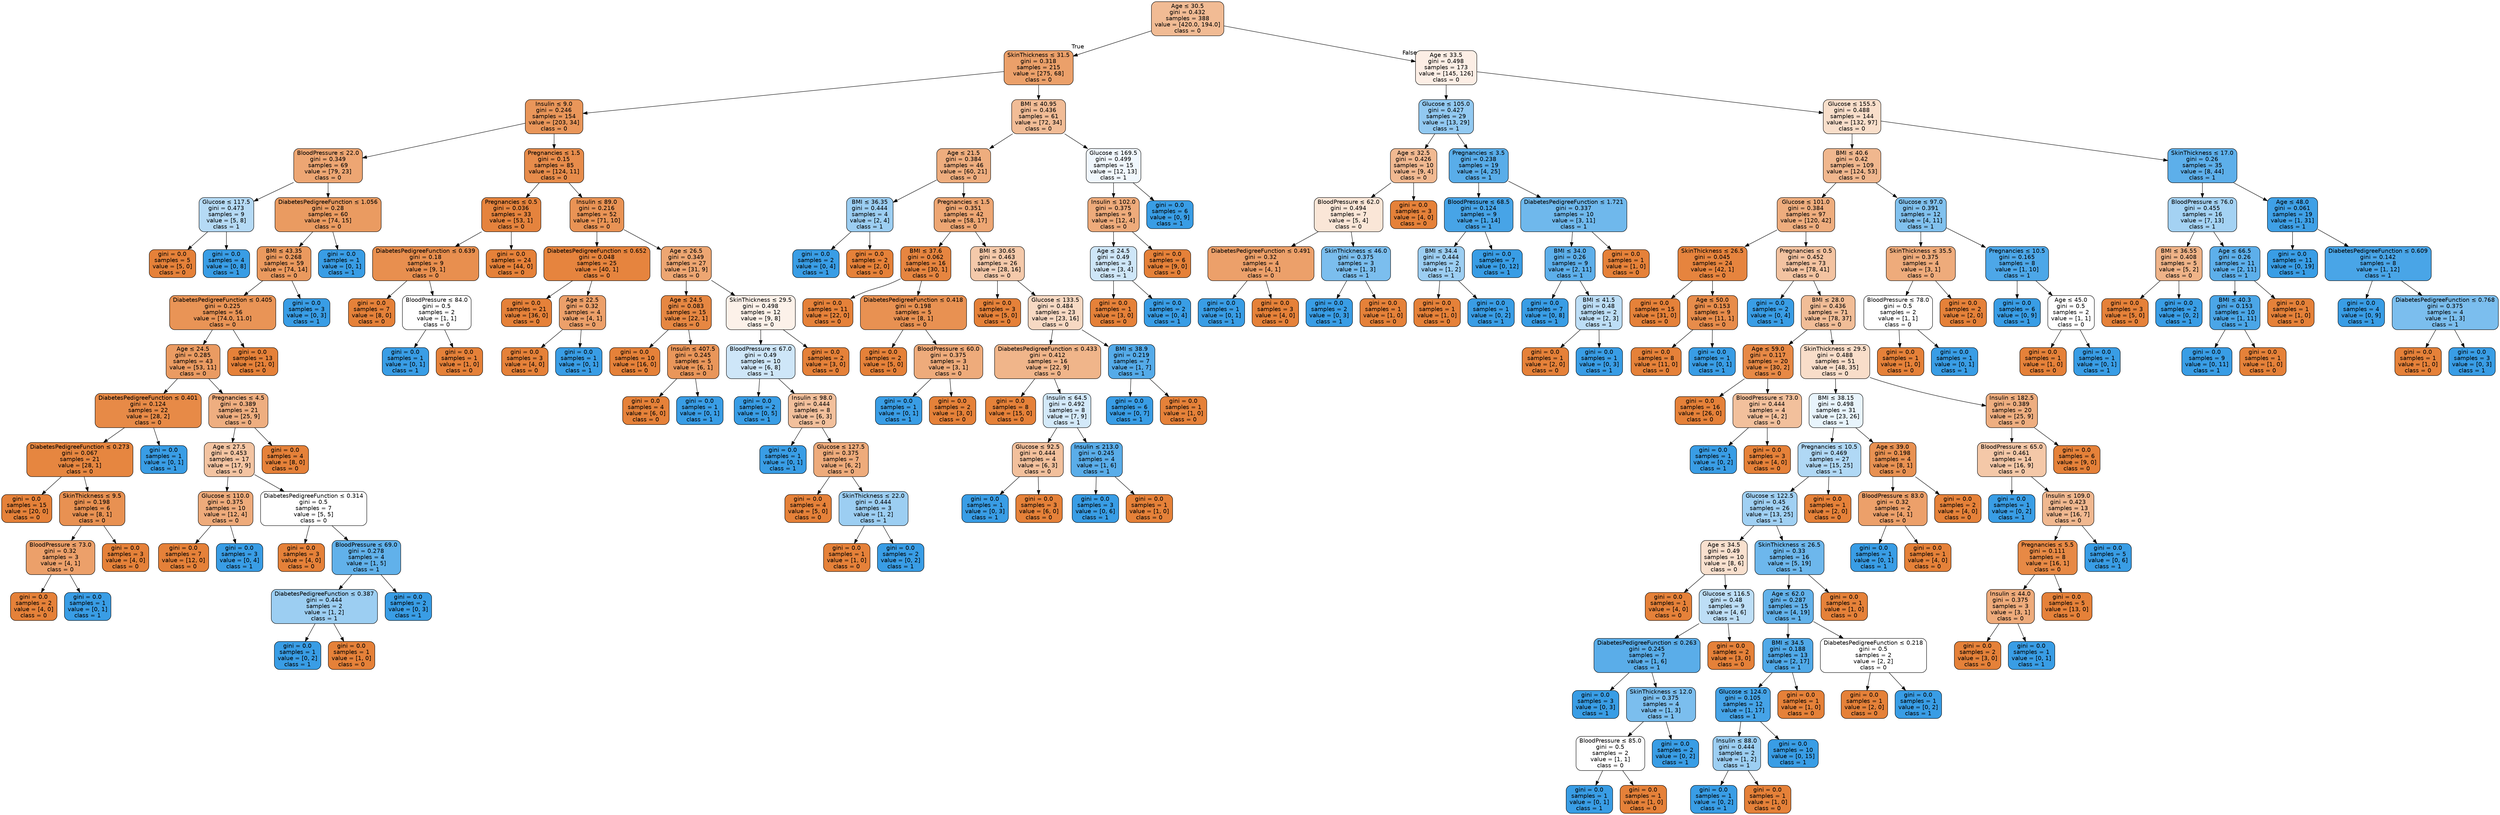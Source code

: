 digraph Tree {
node [shape=box, style="filled, rounded", color="black", fontname="helvetica"] ;
edge [fontname="helvetica"] ;
0 [label=<Age &le; 30.5<br/>gini = 0.432<br/>samples = 388<br/>value = [420.0, 194.0]<br/>class = 0>, fillcolor="#f1bb94"] ;
1 [label=<SkinThickness &le; 31.5<br/>gini = 0.318<br/>samples = 215<br/>value = [275, 68]<br/>class = 0>, fillcolor="#eba06a"] ;
0 -> 1 [labeldistance=2.5, labelangle=45, headlabel="True"] ;
2 [label=<Insulin &le; 9.0<br/>gini = 0.246<br/>samples = 154<br/>value = [203, 34]<br/>class = 0>, fillcolor="#e9965a"] ;
1 -> 2 ;
3 [label=<BloodPressure &le; 22.0<br/>gini = 0.349<br/>samples = 69<br/>value = [79, 23]<br/>class = 0>, fillcolor="#eda673"] ;
2 -> 3 ;
4 [label=<Glucose &le; 117.5<br/>gini = 0.473<br/>samples = 9<br/>value = [5, 8]<br/>class = 1>, fillcolor="#b5daf5"] ;
3 -> 4 ;
5 [label=<gini = 0.0<br/>samples = 5<br/>value = [5, 0]<br/>class = 0>, fillcolor="#e58139"] ;
4 -> 5 ;
6 [label=<gini = 0.0<br/>samples = 4<br/>value = [0, 8]<br/>class = 1>, fillcolor="#399de5"] ;
4 -> 6 ;
7 [label=<DiabetesPedigreeFunction &le; 1.056<br/>gini = 0.28<br/>samples = 60<br/>value = [74, 15]<br/>class = 0>, fillcolor="#ea9b61"] ;
3 -> 7 ;
8 [label=<BMI &le; 43.35<br/>gini = 0.268<br/>samples = 59<br/>value = [74, 14]<br/>class = 0>, fillcolor="#ea995e"] ;
7 -> 8 ;
9 [label=<DiabetesPedigreeFunction &le; 0.405<br/>gini = 0.225<br/>samples = 56<br/>value = [74.0, 11.0]<br/>class = 0>, fillcolor="#e99456"] ;
8 -> 9 ;
10 [label=<Age &le; 24.5<br/>gini = 0.285<br/>samples = 43<br/>value = [53, 11]<br/>class = 0>, fillcolor="#ea9b62"] ;
9 -> 10 ;
11 [label=<DiabetesPedigreeFunction &le; 0.401<br/>gini = 0.124<br/>samples = 22<br/>value = [28, 2]<br/>class = 0>, fillcolor="#e78a47"] ;
10 -> 11 ;
12 [label=<DiabetesPedigreeFunction &le; 0.273<br/>gini = 0.067<br/>samples = 21<br/>value = [28, 1]<br/>class = 0>, fillcolor="#e68640"] ;
11 -> 12 ;
13 [label=<gini = 0.0<br/>samples = 15<br/>value = [20, 0]<br/>class = 0>, fillcolor="#e58139"] ;
12 -> 13 ;
14 [label=<SkinThickness &le; 9.5<br/>gini = 0.198<br/>samples = 6<br/>value = [8, 1]<br/>class = 0>, fillcolor="#e89152"] ;
12 -> 14 ;
15 [label=<BloodPressure &le; 73.0<br/>gini = 0.32<br/>samples = 3<br/>value = [4, 1]<br/>class = 0>, fillcolor="#eca06a"] ;
14 -> 15 ;
16 [label=<gini = 0.0<br/>samples = 2<br/>value = [4, 0]<br/>class = 0>, fillcolor="#e58139"] ;
15 -> 16 ;
17 [label=<gini = 0.0<br/>samples = 1<br/>value = [0, 1]<br/>class = 1>, fillcolor="#399de5"] ;
15 -> 17 ;
18 [label=<gini = 0.0<br/>samples = 3<br/>value = [4, 0]<br/>class = 0>, fillcolor="#e58139"] ;
14 -> 18 ;
19 [label=<gini = 0.0<br/>samples = 1<br/>value = [0, 1]<br/>class = 1>, fillcolor="#399de5"] ;
11 -> 19 ;
20 [label=<Pregnancies &le; 4.5<br/>gini = 0.389<br/>samples = 21<br/>value = [25, 9]<br/>class = 0>, fillcolor="#eeae80"] ;
10 -> 20 ;
21 [label=<Age &le; 27.5<br/>gini = 0.453<br/>samples = 17<br/>value = [17, 9]<br/>class = 0>, fillcolor="#f3c4a2"] ;
20 -> 21 ;
22 [label=<Glucose &le; 110.0<br/>gini = 0.375<br/>samples = 10<br/>value = [12, 4]<br/>class = 0>, fillcolor="#eeab7b"] ;
21 -> 22 ;
23 [label=<gini = 0.0<br/>samples = 7<br/>value = [12, 0]<br/>class = 0>, fillcolor="#e58139"] ;
22 -> 23 ;
24 [label=<gini = 0.0<br/>samples = 3<br/>value = [0, 4]<br/>class = 1>, fillcolor="#399de5"] ;
22 -> 24 ;
25 [label=<DiabetesPedigreeFunction &le; 0.314<br/>gini = 0.5<br/>samples = 7<br/>value = [5, 5]<br/>class = 0>, fillcolor="#ffffff"] ;
21 -> 25 ;
26 [label=<gini = 0.0<br/>samples = 3<br/>value = [4, 0]<br/>class = 0>, fillcolor="#e58139"] ;
25 -> 26 ;
27 [label=<BloodPressure &le; 69.0<br/>gini = 0.278<br/>samples = 4<br/>value = [1, 5]<br/>class = 1>, fillcolor="#61b1ea"] ;
25 -> 27 ;
28 [label=<DiabetesPedigreeFunction &le; 0.387<br/>gini = 0.444<br/>samples = 2<br/>value = [1, 2]<br/>class = 1>, fillcolor="#9ccef2"] ;
27 -> 28 ;
29 [label=<gini = 0.0<br/>samples = 1<br/>value = [0, 2]<br/>class = 1>, fillcolor="#399de5"] ;
28 -> 29 ;
30 [label=<gini = 0.0<br/>samples = 1<br/>value = [1, 0]<br/>class = 0>, fillcolor="#e58139"] ;
28 -> 30 ;
31 [label=<gini = 0.0<br/>samples = 2<br/>value = [0, 3]<br/>class = 1>, fillcolor="#399de5"] ;
27 -> 31 ;
32 [label=<gini = 0.0<br/>samples = 4<br/>value = [8, 0]<br/>class = 0>, fillcolor="#e58139"] ;
20 -> 32 ;
33 [label=<gini = 0.0<br/>samples = 13<br/>value = [21, 0]<br/>class = 0>, fillcolor="#e58139"] ;
9 -> 33 ;
34 [label=<gini = 0.0<br/>samples = 3<br/>value = [0, 3]<br/>class = 1>, fillcolor="#399de5"] ;
8 -> 34 ;
35 [label=<gini = 0.0<br/>samples = 1<br/>value = [0, 1]<br/>class = 1>, fillcolor="#399de5"] ;
7 -> 35 ;
36 [label=<Pregnancies &le; 1.5<br/>gini = 0.15<br/>samples = 85<br/>value = [124, 11]<br/>class = 0>, fillcolor="#e78c4b"] ;
2 -> 36 ;
37 [label=<Pregnancies &le; 0.5<br/>gini = 0.036<br/>samples = 33<br/>value = [53, 1]<br/>class = 0>, fillcolor="#e5833d"] ;
36 -> 37 ;
38 [label=<DiabetesPedigreeFunction &le; 0.639<br/>gini = 0.18<br/>samples = 9<br/>value = [9, 1]<br/>class = 0>, fillcolor="#e88f4f"] ;
37 -> 38 ;
39 [label=<gini = 0.0<br/>samples = 7<br/>value = [8, 0]<br/>class = 0>, fillcolor="#e58139"] ;
38 -> 39 ;
40 [label=<BloodPressure &le; 84.0<br/>gini = 0.5<br/>samples = 2<br/>value = [1, 1]<br/>class = 0>, fillcolor="#ffffff"] ;
38 -> 40 ;
41 [label=<gini = 0.0<br/>samples = 1<br/>value = [0, 1]<br/>class = 1>, fillcolor="#399de5"] ;
40 -> 41 ;
42 [label=<gini = 0.0<br/>samples = 1<br/>value = [1, 0]<br/>class = 0>, fillcolor="#e58139"] ;
40 -> 42 ;
43 [label=<gini = 0.0<br/>samples = 24<br/>value = [44, 0]<br/>class = 0>, fillcolor="#e58139"] ;
37 -> 43 ;
44 [label=<Insulin &le; 89.0<br/>gini = 0.216<br/>samples = 52<br/>value = [71, 10]<br/>class = 0>, fillcolor="#e99355"] ;
36 -> 44 ;
45 [label=<DiabetesPedigreeFunction &le; 0.652<br/>gini = 0.048<br/>samples = 25<br/>value = [40, 1]<br/>class = 0>, fillcolor="#e6843e"] ;
44 -> 45 ;
46 [label=<gini = 0.0<br/>samples = 21<br/>value = [36, 0]<br/>class = 0>, fillcolor="#e58139"] ;
45 -> 46 ;
47 [label=<Age &le; 22.5<br/>gini = 0.32<br/>samples = 4<br/>value = [4, 1]<br/>class = 0>, fillcolor="#eca06a"] ;
45 -> 47 ;
48 [label=<gini = 0.0<br/>samples = 3<br/>value = [4, 0]<br/>class = 0>, fillcolor="#e58139"] ;
47 -> 48 ;
49 [label=<gini = 0.0<br/>samples = 1<br/>value = [0, 1]<br/>class = 1>, fillcolor="#399de5"] ;
47 -> 49 ;
50 [label=<Age &le; 26.5<br/>gini = 0.349<br/>samples = 27<br/>value = [31, 9]<br/>class = 0>, fillcolor="#eda672"] ;
44 -> 50 ;
51 [label=<Age &le; 24.5<br/>gini = 0.083<br/>samples = 15<br/>value = [22, 1]<br/>class = 0>, fillcolor="#e68742"] ;
50 -> 51 ;
52 [label=<gini = 0.0<br/>samples = 10<br/>value = [16, 0]<br/>class = 0>, fillcolor="#e58139"] ;
51 -> 52 ;
53 [label=<Insulin &le; 407.5<br/>gini = 0.245<br/>samples = 5<br/>value = [6, 1]<br/>class = 0>, fillcolor="#e9965a"] ;
51 -> 53 ;
54 [label=<gini = 0.0<br/>samples = 4<br/>value = [6, 0]<br/>class = 0>, fillcolor="#e58139"] ;
53 -> 54 ;
55 [label=<gini = 0.0<br/>samples = 1<br/>value = [0, 1]<br/>class = 1>, fillcolor="#399de5"] ;
53 -> 55 ;
56 [label=<SkinThickness &le; 29.5<br/>gini = 0.498<br/>samples = 12<br/>value = [9, 8]<br/>class = 0>, fillcolor="#fcf1e9"] ;
50 -> 56 ;
57 [label=<BloodPressure &le; 67.0<br/>gini = 0.49<br/>samples = 10<br/>value = [6, 8]<br/>class = 1>, fillcolor="#cee6f8"] ;
56 -> 57 ;
58 [label=<gini = 0.0<br/>samples = 2<br/>value = [0, 5]<br/>class = 1>, fillcolor="#399de5"] ;
57 -> 58 ;
59 [label=<Insulin &le; 98.0<br/>gini = 0.444<br/>samples = 8<br/>value = [6, 3]<br/>class = 0>, fillcolor="#f2c09c"] ;
57 -> 59 ;
60 [label=<gini = 0.0<br/>samples = 1<br/>value = [0, 1]<br/>class = 1>, fillcolor="#399de5"] ;
59 -> 60 ;
61 [label=<Glucose &le; 127.5<br/>gini = 0.375<br/>samples = 7<br/>value = [6, 2]<br/>class = 0>, fillcolor="#eeab7b"] ;
59 -> 61 ;
62 [label=<gini = 0.0<br/>samples = 4<br/>value = [5, 0]<br/>class = 0>, fillcolor="#e58139"] ;
61 -> 62 ;
63 [label=<SkinThickness &le; 22.0<br/>gini = 0.444<br/>samples = 3<br/>value = [1, 2]<br/>class = 1>, fillcolor="#9ccef2"] ;
61 -> 63 ;
64 [label=<gini = 0.0<br/>samples = 1<br/>value = [1, 0]<br/>class = 0>, fillcolor="#e58139"] ;
63 -> 64 ;
65 [label=<gini = 0.0<br/>samples = 2<br/>value = [0, 2]<br/>class = 1>, fillcolor="#399de5"] ;
63 -> 65 ;
66 [label=<gini = 0.0<br/>samples = 2<br/>value = [3, 0]<br/>class = 0>, fillcolor="#e58139"] ;
56 -> 66 ;
67 [label=<BMI &le; 40.95<br/>gini = 0.436<br/>samples = 61<br/>value = [72, 34]<br/>class = 0>, fillcolor="#f1bc96"] ;
1 -> 67 ;
68 [label=<Age &le; 21.5<br/>gini = 0.384<br/>samples = 46<br/>value = [60, 21]<br/>class = 0>, fillcolor="#eead7e"] ;
67 -> 68 ;
69 [label=<BMI &le; 36.35<br/>gini = 0.444<br/>samples = 4<br/>value = [2, 4]<br/>class = 1>, fillcolor="#9ccef2"] ;
68 -> 69 ;
70 [label=<gini = 0.0<br/>samples = 2<br/>value = [0, 4]<br/>class = 1>, fillcolor="#399de5"] ;
69 -> 70 ;
71 [label=<gini = 0.0<br/>samples = 2<br/>value = [2, 0]<br/>class = 0>, fillcolor="#e58139"] ;
69 -> 71 ;
72 [label=<Pregnancies &le; 1.5<br/>gini = 0.351<br/>samples = 42<br/>value = [58, 17]<br/>class = 0>, fillcolor="#eda673"] ;
68 -> 72 ;
73 [label=<BMI &le; 37.6<br/>gini = 0.062<br/>samples = 16<br/>value = [30, 1]<br/>class = 0>, fillcolor="#e68540"] ;
72 -> 73 ;
74 [label=<gini = 0.0<br/>samples = 11<br/>value = [22, 0]<br/>class = 0>, fillcolor="#e58139"] ;
73 -> 74 ;
75 [label=<DiabetesPedigreeFunction &le; 0.418<br/>gini = 0.198<br/>samples = 5<br/>value = [8, 1]<br/>class = 0>, fillcolor="#e89152"] ;
73 -> 75 ;
76 [label=<gini = 0.0<br/>samples = 2<br/>value = [5, 0]<br/>class = 0>, fillcolor="#e58139"] ;
75 -> 76 ;
77 [label=<BloodPressure &le; 60.0<br/>gini = 0.375<br/>samples = 3<br/>value = [3, 1]<br/>class = 0>, fillcolor="#eeab7b"] ;
75 -> 77 ;
78 [label=<gini = 0.0<br/>samples = 1<br/>value = [0, 1]<br/>class = 1>, fillcolor="#399de5"] ;
77 -> 78 ;
79 [label=<gini = 0.0<br/>samples = 2<br/>value = [3, 0]<br/>class = 0>, fillcolor="#e58139"] ;
77 -> 79 ;
80 [label=<BMI &le; 30.65<br/>gini = 0.463<br/>samples = 26<br/>value = [28, 16]<br/>class = 0>, fillcolor="#f4c9aa"] ;
72 -> 80 ;
81 [label=<gini = 0.0<br/>samples = 3<br/>value = [5, 0]<br/>class = 0>, fillcolor="#e58139"] ;
80 -> 81 ;
82 [label=<Glucose &le; 133.5<br/>gini = 0.484<br/>samples = 23<br/>value = [23, 16]<br/>class = 0>, fillcolor="#f7d9c3"] ;
80 -> 82 ;
83 [label=<DiabetesPedigreeFunction &le; 0.433<br/>gini = 0.412<br/>samples = 16<br/>value = [22, 9]<br/>class = 0>, fillcolor="#f0b58a"] ;
82 -> 83 ;
84 [label=<gini = 0.0<br/>samples = 8<br/>value = [15, 0]<br/>class = 0>, fillcolor="#e58139"] ;
83 -> 84 ;
85 [label=<Insulin &le; 64.5<br/>gini = 0.492<br/>samples = 8<br/>value = [7, 9]<br/>class = 1>, fillcolor="#d3e9f9"] ;
83 -> 85 ;
86 [label=<Glucose &le; 92.5<br/>gini = 0.444<br/>samples = 4<br/>value = [6, 3]<br/>class = 0>, fillcolor="#f2c09c"] ;
85 -> 86 ;
87 [label=<gini = 0.0<br/>samples = 1<br/>value = [0, 3]<br/>class = 1>, fillcolor="#399de5"] ;
86 -> 87 ;
88 [label=<gini = 0.0<br/>samples = 3<br/>value = [6, 0]<br/>class = 0>, fillcolor="#e58139"] ;
86 -> 88 ;
89 [label=<Insulin &le; 213.0<br/>gini = 0.245<br/>samples = 4<br/>value = [1, 6]<br/>class = 1>, fillcolor="#5aade9"] ;
85 -> 89 ;
90 [label=<gini = 0.0<br/>samples = 3<br/>value = [0, 6]<br/>class = 1>, fillcolor="#399de5"] ;
89 -> 90 ;
91 [label=<gini = 0.0<br/>samples = 1<br/>value = [1, 0]<br/>class = 0>, fillcolor="#e58139"] ;
89 -> 91 ;
92 [label=<BMI &le; 38.9<br/>gini = 0.219<br/>samples = 7<br/>value = [1, 7]<br/>class = 1>, fillcolor="#55abe9"] ;
82 -> 92 ;
93 [label=<gini = 0.0<br/>samples = 6<br/>value = [0, 7]<br/>class = 1>, fillcolor="#399de5"] ;
92 -> 93 ;
94 [label=<gini = 0.0<br/>samples = 1<br/>value = [1, 0]<br/>class = 0>, fillcolor="#e58139"] ;
92 -> 94 ;
95 [label=<Glucose &le; 169.5<br/>gini = 0.499<br/>samples = 15<br/>value = [12, 13]<br/>class = 1>, fillcolor="#f0f7fd"] ;
67 -> 95 ;
96 [label=<Insulin &le; 102.0<br/>gini = 0.375<br/>samples = 9<br/>value = [12, 4]<br/>class = 0>, fillcolor="#eeab7b"] ;
95 -> 96 ;
97 [label=<Age &le; 24.5<br/>gini = 0.49<br/>samples = 3<br/>value = [3, 4]<br/>class = 1>, fillcolor="#cee6f8"] ;
96 -> 97 ;
98 [label=<gini = 0.0<br/>samples = 1<br/>value = [3, 0]<br/>class = 0>, fillcolor="#e58139"] ;
97 -> 98 ;
99 [label=<gini = 0.0<br/>samples = 2<br/>value = [0, 4]<br/>class = 1>, fillcolor="#399de5"] ;
97 -> 99 ;
100 [label=<gini = 0.0<br/>samples = 6<br/>value = [9, 0]<br/>class = 0>, fillcolor="#e58139"] ;
96 -> 100 ;
101 [label=<gini = 0.0<br/>samples = 6<br/>value = [0, 9]<br/>class = 1>, fillcolor="#399de5"] ;
95 -> 101 ;
102 [label=<Age &le; 33.5<br/>gini = 0.498<br/>samples = 173<br/>value = [145, 126]<br/>class = 0>, fillcolor="#fceee5"] ;
0 -> 102 [labeldistance=2.5, labelangle=-45, headlabel="False"] ;
103 [label=<Glucose &le; 105.0<br/>gini = 0.427<br/>samples = 29<br/>value = [13, 29]<br/>class = 1>, fillcolor="#92c9f1"] ;
102 -> 103 ;
104 [label=<Age &le; 32.5<br/>gini = 0.426<br/>samples = 10<br/>value = [9, 4]<br/>class = 0>, fillcolor="#f1b991"] ;
103 -> 104 ;
105 [label=<BloodPressure &le; 62.0<br/>gini = 0.494<br/>samples = 7<br/>value = [5, 4]<br/>class = 0>, fillcolor="#fae6d7"] ;
104 -> 105 ;
106 [label=<DiabetesPedigreeFunction &le; 0.491<br/>gini = 0.32<br/>samples = 4<br/>value = [4, 1]<br/>class = 0>, fillcolor="#eca06a"] ;
105 -> 106 ;
107 [label=<gini = 0.0<br/>samples = 1<br/>value = [0, 1]<br/>class = 1>, fillcolor="#399de5"] ;
106 -> 107 ;
108 [label=<gini = 0.0<br/>samples = 3<br/>value = [4, 0]<br/>class = 0>, fillcolor="#e58139"] ;
106 -> 108 ;
109 [label=<SkinThickness &le; 46.0<br/>gini = 0.375<br/>samples = 3<br/>value = [1, 3]<br/>class = 1>, fillcolor="#7bbeee"] ;
105 -> 109 ;
110 [label=<gini = 0.0<br/>samples = 2<br/>value = [0, 3]<br/>class = 1>, fillcolor="#399de5"] ;
109 -> 110 ;
111 [label=<gini = 0.0<br/>samples = 1<br/>value = [1, 0]<br/>class = 0>, fillcolor="#e58139"] ;
109 -> 111 ;
112 [label=<gini = 0.0<br/>samples = 3<br/>value = [4, 0]<br/>class = 0>, fillcolor="#e58139"] ;
104 -> 112 ;
113 [label=<Pregnancies &le; 3.5<br/>gini = 0.238<br/>samples = 19<br/>value = [4, 25]<br/>class = 1>, fillcolor="#59ade9"] ;
103 -> 113 ;
114 [label=<BloodPressure &le; 68.5<br/>gini = 0.124<br/>samples = 9<br/>value = [1, 14]<br/>class = 1>, fillcolor="#47a4e7"] ;
113 -> 114 ;
115 [label=<BMI &le; 34.4<br/>gini = 0.444<br/>samples = 2<br/>value = [1, 2]<br/>class = 1>, fillcolor="#9ccef2"] ;
114 -> 115 ;
116 [label=<gini = 0.0<br/>samples = 1<br/>value = [1, 0]<br/>class = 0>, fillcolor="#e58139"] ;
115 -> 116 ;
117 [label=<gini = 0.0<br/>samples = 1<br/>value = [0, 2]<br/>class = 1>, fillcolor="#399de5"] ;
115 -> 117 ;
118 [label=<gini = 0.0<br/>samples = 7<br/>value = [0, 12]<br/>class = 1>, fillcolor="#399de5"] ;
114 -> 118 ;
119 [label=<DiabetesPedigreeFunction &le; 1.721<br/>gini = 0.337<br/>samples = 10<br/>value = [3, 11]<br/>class = 1>, fillcolor="#6fb8ec"] ;
113 -> 119 ;
120 [label=<BMI &le; 34.0<br/>gini = 0.26<br/>samples = 9<br/>value = [2, 11]<br/>class = 1>, fillcolor="#5dafea"] ;
119 -> 120 ;
121 [label=<gini = 0.0<br/>samples = 7<br/>value = [0, 8]<br/>class = 1>, fillcolor="#399de5"] ;
120 -> 121 ;
122 [label=<BMI &le; 41.5<br/>gini = 0.48<br/>samples = 2<br/>value = [2, 3]<br/>class = 1>, fillcolor="#bddef6"] ;
120 -> 122 ;
123 [label=<gini = 0.0<br/>samples = 1<br/>value = [2, 0]<br/>class = 0>, fillcolor="#e58139"] ;
122 -> 123 ;
124 [label=<gini = 0.0<br/>samples = 1<br/>value = [0, 3]<br/>class = 1>, fillcolor="#399de5"] ;
122 -> 124 ;
125 [label=<gini = 0.0<br/>samples = 1<br/>value = [1, 0]<br/>class = 0>, fillcolor="#e58139"] ;
119 -> 125 ;
126 [label=<Glucose &le; 155.5<br/>gini = 0.488<br/>samples = 144<br/>value = [132, 97]<br/>class = 0>, fillcolor="#f8deca"] ;
102 -> 126 ;
127 [label=<BMI &le; 40.6<br/>gini = 0.42<br/>samples = 109<br/>value = [124, 53]<br/>class = 0>, fillcolor="#f0b78e"] ;
126 -> 127 ;
128 [label=<Glucose &le; 101.0<br/>gini = 0.384<br/>samples = 97<br/>value = [120, 42]<br/>class = 0>, fillcolor="#eead7e"] ;
127 -> 128 ;
129 [label=<SkinThickness &le; 26.5<br/>gini = 0.045<br/>samples = 24<br/>value = [42, 1]<br/>class = 0>, fillcolor="#e6843e"] ;
128 -> 129 ;
130 [label=<gini = 0.0<br/>samples = 15<br/>value = [31, 0]<br/>class = 0>, fillcolor="#e58139"] ;
129 -> 130 ;
131 [label=<Age &le; 50.0<br/>gini = 0.153<br/>samples = 9<br/>value = [11, 1]<br/>class = 0>, fillcolor="#e78c4b"] ;
129 -> 131 ;
132 [label=<gini = 0.0<br/>samples = 8<br/>value = [11, 0]<br/>class = 0>, fillcolor="#e58139"] ;
131 -> 132 ;
133 [label=<gini = 0.0<br/>samples = 1<br/>value = [0, 1]<br/>class = 1>, fillcolor="#399de5"] ;
131 -> 133 ;
134 [label=<Pregnancies &le; 0.5<br/>gini = 0.452<br/>samples = 73<br/>value = [78, 41]<br/>class = 0>, fillcolor="#f3c3a1"] ;
128 -> 134 ;
135 [label=<gini = 0.0<br/>samples = 2<br/>value = [0, 4]<br/>class = 1>, fillcolor="#399de5"] ;
134 -> 135 ;
136 [label=<BMI &le; 28.0<br/>gini = 0.436<br/>samples = 71<br/>value = [78, 37]<br/>class = 0>, fillcolor="#f1bd97"] ;
134 -> 136 ;
137 [label=<Age &le; 59.0<br/>gini = 0.117<br/>samples = 20<br/>value = [30, 2]<br/>class = 0>, fillcolor="#e78946"] ;
136 -> 137 ;
138 [label=<gini = 0.0<br/>samples = 16<br/>value = [26, 0]<br/>class = 0>, fillcolor="#e58139"] ;
137 -> 138 ;
139 [label=<BloodPressure &le; 73.0<br/>gini = 0.444<br/>samples = 4<br/>value = [4, 2]<br/>class = 0>, fillcolor="#f2c09c"] ;
137 -> 139 ;
140 [label=<gini = 0.0<br/>samples = 1<br/>value = [0, 2]<br/>class = 1>, fillcolor="#399de5"] ;
139 -> 140 ;
141 [label=<gini = 0.0<br/>samples = 3<br/>value = [4, 0]<br/>class = 0>, fillcolor="#e58139"] ;
139 -> 141 ;
142 [label=<SkinThickness &le; 29.5<br/>gini = 0.488<br/>samples = 51<br/>value = [48, 35]<br/>class = 0>, fillcolor="#f8ddc9"] ;
136 -> 142 ;
143 [label=<BMI &le; 38.15<br/>gini = 0.498<br/>samples = 31<br/>value = [23, 26]<br/>class = 1>, fillcolor="#e8f4fc"] ;
142 -> 143 ;
144 [label=<Pregnancies &le; 10.5<br/>gini = 0.469<br/>samples = 27<br/>value = [15, 25]<br/>class = 1>, fillcolor="#b0d8f5"] ;
143 -> 144 ;
145 [label=<Glucose &le; 122.5<br/>gini = 0.45<br/>samples = 26<br/>value = [13, 25]<br/>class = 1>, fillcolor="#a0d0f3"] ;
144 -> 145 ;
146 [label=<Age &le; 34.5<br/>gini = 0.49<br/>samples = 10<br/>value = [8, 6]<br/>class = 0>, fillcolor="#f8e0ce"] ;
145 -> 146 ;
147 [label=<gini = 0.0<br/>samples = 1<br/>value = [4, 0]<br/>class = 0>, fillcolor="#e58139"] ;
146 -> 147 ;
148 [label=<Glucose &le; 116.5<br/>gini = 0.48<br/>samples = 9<br/>value = [4, 6]<br/>class = 1>, fillcolor="#bddef6"] ;
146 -> 148 ;
149 [label=<DiabetesPedigreeFunction &le; 0.263<br/>gini = 0.245<br/>samples = 7<br/>value = [1, 6]<br/>class = 1>, fillcolor="#5aade9"] ;
148 -> 149 ;
150 [label=<gini = 0.0<br/>samples = 3<br/>value = [0, 3]<br/>class = 1>, fillcolor="#399de5"] ;
149 -> 150 ;
151 [label=<SkinThickness &le; 12.0<br/>gini = 0.375<br/>samples = 4<br/>value = [1, 3]<br/>class = 1>, fillcolor="#7bbeee"] ;
149 -> 151 ;
152 [label=<BloodPressure &le; 85.0<br/>gini = 0.5<br/>samples = 2<br/>value = [1, 1]<br/>class = 0>, fillcolor="#ffffff"] ;
151 -> 152 ;
153 [label=<gini = 0.0<br/>samples = 1<br/>value = [0, 1]<br/>class = 1>, fillcolor="#399de5"] ;
152 -> 153 ;
154 [label=<gini = 0.0<br/>samples = 1<br/>value = [1, 0]<br/>class = 0>, fillcolor="#e58139"] ;
152 -> 154 ;
155 [label=<gini = 0.0<br/>samples = 2<br/>value = [0, 2]<br/>class = 1>, fillcolor="#399de5"] ;
151 -> 155 ;
156 [label=<gini = 0.0<br/>samples = 2<br/>value = [3, 0]<br/>class = 0>, fillcolor="#e58139"] ;
148 -> 156 ;
157 [label=<SkinThickness &le; 26.5<br/>gini = 0.33<br/>samples = 16<br/>value = [5, 19]<br/>class = 1>, fillcolor="#6db7ec"] ;
145 -> 157 ;
158 [label=<Age &le; 62.0<br/>gini = 0.287<br/>samples = 15<br/>value = [4, 19]<br/>class = 1>, fillcolor="#63b2ea"] ;
157 -> 158 ;
159 [label=<BMI &le; 34.5<br/>gini = 0.188<br/>samples = 13<br/>value = [2, 17]<br/>class = 1>, fillcolor="#50a9e8"] ;
158 -> 159 ;
160 [label=<Glucose &le; 124.0<br/>gini = 0.105<br/>samples = 12<br/>value = [1, 17]<br/>class = 1>, fillcolor="#45a3e7"] ;
159 -> 160 ;
161 [label=<Insulin &le; 88.0<br/>gini = 0.444<br/>samples = 2<br/>value = [1, 2]<br/>class = 1>, fillcolor="#9ccef2"] ;
160 -> 161 ;
162 [label=<gini = 0.0<br/>samples = 1<br/>value = [0, 2]<br/>class = 1>, fillcolor="#399de5"] ;
161 -> 162 ;
163 [label=<gini = 0.0<br/>samples = 1<br/>value = [1, 0]<br/>class = 0>, fillcolor="#e58139"] ;
161 -> 163 ;
164 [label=<gini = 0.0<br/>samples = 10<br/>value = [0, 15]<br/>class = 1>, fillcolor="#399de5"] ;
160 -> 164 ;
165 [label=<gini = 0.0<br/>samples = 1<br/>value = [1, 0]<br/>class = 0>, fillcolor="#e58139"] ;
159 -> 165 ;
166 [label=<DiabetesPedigreeFunction &le; 0.218<br/>gini = 0.5<br/>samples = 2<br/>value = [2, 2]<br/>class = 0>, fillcolor="#ffffff"] ;
158 -> 166 ;
167 [label=<gini = 0.0<br/>samples = 1<br/>value = [2, 0]<br/>class = 0>, fillcolor="#e58139"] ;
166 -> 167 ;
168 [label=<gini = 0.0<br/>samples = 1<br/>value = [0, 2]<br/>class = 1>, fillcolor="#399de5"] ;
166 -> 168 ;
169 [label=<gini = 0.0<br/>samples = 1<br/>value = [1, 0]<br/>class = 0>, fillcolor="#e58139"] ;
157 -> 169 ;
170 [label=<gini = 0.0<br/>samples = 1<br/>value = [2, 0]<br/>class = 0>, fillcolor="#e58139"] ;
144 -> 170 ;
171 [label=<Age &le; 39.0<br/>gini = 0.198<br/>samples = 4<br/>value = [8, 1]<br/>class = 0>, fillcolor="#e89152"] ;
143 -> 171 ;
172 [label=<BloodPressure &le; 83.0<br/>gini = 0.32<br/>samples = 2<br/>value = [4, 1]<br/>class = 0>, fillcolor="#eca06a"] ;
171 -> 172 ;
173 [label=<gini = 0.0<br/>samples = 1<br/>value = [0, 1]<br/>class = 1>, fillcolor="#399de5"] ;
172 -> 173 ;
174 [label=<gini = 0.0<br/>samples = 1<br/>value = [4, 0]<br/>class = 0>, fillcolor="#e58139"] ;
172 -> 174 ;
175 [label=<gini = 0.0<br/>samples = 2<br/>value = [4, 0]<br/>class = 0>, fillcolor="#e58139"] ;
171 -> 175 ;
176 [label=<Insulin &le; 182.5<br/>gini = 0.389<br/>samples = 20<br/>value = [25, 9]<br/>class = 0>, fillcolor="#eeae80"] ;
142 -> 176 ;
177 [label=<BloodPressure &le; 65.0<br/>gini = 0.461<br/>samples = 14<br/>value = [16, 9]<br/>class = 0>, fillcolor="#f4c8a8"] ;
176 -> 177 ;
178 [label=<gini = 0.0<br/>samples = 1<br/>value = [0, 2]<br/>class = 1>, fillcolor="#399de5"] ;
177 -> 178 ;
179 [label=<Insulin &le; 109.0<br/>gini = 0.423<br/>samples = 13<br/>value = [16, 7]<br/>class = 0>, fillcolor="#f0b890"] ;
177 -> 179 ;
180 [label=<Pregnancies &le; 5.5<br/>gini = 0.111<br/>samples = 8<br/>value = [16, 1]<br/>class = 0>, fillcolor="#e78945"] ;
179 -> 180 ;
181 [label=<Insulin &le; 44.0<br/>gini = 0.375<br/>samples = 3<br/>value = [3, 1]<br/>class = 0>, fillcolor="#eeab7b"] ;
180 -> 181 ;
182 [label=<gini = 0.0<br/>samples = 2<br/>value = [3, 0]<br/>class = 0>, fillcolor="#e58139"] ;
181 -> 182 ;
183 [label=<gini = 0.0<br/>samples = 1<br/>value = [0, 1]<br/>class = 1>, fillcolor="#399de5"] ;
181 -> 183 ;
184 [label=<gini = 0.0<br/>samples = 5<br/>value = [13, 0]<br/>class = 0>, fillcolor="#e58139"] ;
180 -> 184 ;
185 [label=<gini = 0.0<br/>samples = 5<br/>value = [0, 6]<br/>class = 1>, fillcolor="#399de5"] ;
179 -> 185 ;
186 [label=<gini = 0.0<br/>samples = 6<br/>value = [9, 0]<br/>class = 0>, fillcolor="#e58139"] ;
176 -> 186 ;
187 [label=<Glucose &le; 97.0<br/>gini = 0.391<br/>samples = 12<br/>value = [4, 11]<br/>class = 1>, fillcolor="#81c1ee"] ;
127 -> 187 ;
188 [label=<SkinThickness &le; 35.5<br/>gini = 0.375<br/>samples = 4<br/>value = [3, 1]<br/>class = 0>, fillcolor="#eeab7b"] ;
187 -> 188 ;
189 [label=<BloodPressure &le; 78.0<br/>gini = 0.5<br/>samples = 2<br/>value = [1, 1]<br/>class = 0>, fillcolor="#ffffff"] ;
188 -> 189 ;
190 [label=<gini = 0.0<br/>samples = 1<br/>value = [1, 0]<br/>class = 0>, fillcolor="#e58139"] ;
189 -> 190 ;
191 [label=<gini = 0.0<br/>samples = 1<br/>value = [0, 1]<br/>class = 1>, fillcolor="#399de5"] ;
189 -> 191 ;
192 [label=<gini = 0.0<br/>samples = 2<br/>value = [2, 0]<br/>class = 0>, fillcolor="#e58139"] ;
188 -> 192 ;
193 [label=<Pregnancies &le; 10.5<br/>gini = 0.165<br/>samples = 8<br/>value = [1, 10]<br/>class = 1>, fillcolor="#4da7e8"] ;
187 -> 193 ;
194 [label=<gini = 0.0<br/>samples = 6<br/>value = [0, 9]<br/>class = 1>, fillcolor="#399de5"] ;
193 -> 194 ;
195 [label=<Age &le; 45.0<br/>gini = 0.5<br/>samples = 2<br/>value = [1, 1]<br/>class = 0>, fillcolor="#ffffff"] ;
193 -> 195 ;
196 [label=<gini = 0.0<br/>samples = 1<br/>value = [1, 0]<br/>class = 0>, fillcolor="#e58139"] ;
195 -> 196 ;
197 [label=<gini = 0.0<br/>samples = 1<br/>value = [0, 1]<br/>class = 1>, fillcolor="#399de5"] ;
195 -> 197 ;
198 [label=<SkinThickness &le; 17.0<br/>gini = 0.26<br/>samples = 35<br/>value = [8, 44]<br/>class = 1>, fillcolor="#5dafea"] ;
126 -> 198 ;
199 [label=<BloodPressure &le; 76.0<br/>gini = 0.455<br/>samples = 16<br/>value = [7, 13]<br/>class = 1>, fillcolor="#a4d2f3"] ;
198 -> 199 ;
200 [label=<BMI &le; 36.55<br/>gini = 0.408<br/>samples = 5<br/>value = [5, 2]<br/>class = 0>, fillcolor="#efb388"] ;
199 -> 200 ;
201 [label=<gini = 0.0<br/>samples = 3<br/>value = [5, 0]<br/>class = 0>, fillcolor="#e58139"] ;
200 -> 201 ;
202 [label=<gini = 0.0<br/>samples = 2<br/>value = [0, 2]<br/>class = 1>, fillcolor="#399de5"] ;
200 -> 202 ;
203 [label=<Age &le; 66.5<br/>gini = 0.26<br/>samples = 11<br/>value = [2, 11]<br/>class = 1>, fillcolor="#5dafea"] ;
199 -> 203 ;
204 [label=<BMI &le; 40.3<br/>gini = 0.153<br/>samples = 10<br/>value = [1, 11]<br/>class = 1>, fillcolor="#4ba6e7"] ;
203 -> 204 ;
205 [label=<gini = 0.0<br/>samples = 9<br/>value = [0, 11]<br/>class = 1>, fillcolor="#399de5"] ;
204 -> 205 ;
206 [label=<gini = 0.0<br/>samples = 1<br/>value = [1, 0]<br/>class = 0>, fillcolor="#e58139"] ;
204 -> 206 ;
207 [label=<gini = 0.0<br/>samples = 1<br/>value = [1, 0]<br/>class = 0>, fillcolor="#e58139"] ;
203 -> 207 ;
208 [label=<Age &le; 48.0<br/>gini = 0.061<br/>samples = 19<br/>value = [1, 31]<br/>class = 1>, fillcolor="#3fa0e6"] ;
198 -> 208 ;
209 [label=<gini = 0.0<br/>samples = 11<br/>value = [0, 19]<br/>class = 1>, fillcolor="#399de5"] ;
208 -> 209 ;
210 [label=<DiabetesPedigreeFunction &le; 0.609<br/>gini = 0.142<br/>samples = 8<br/>value = [1, 12]<br/>class = 1>, fillcolor="#49a5e7"] ;
208 -> 210 ;
211 [label=<gini = 0.0<br/>samples = 4<br/>value = [0, 9]<br/>class = 1>, fillcolor="#399de5"] ;
210 -> 211 ;
212 [label=<DiabetesPedigreeFunction &le; 0.768<br/>gini = 0.375<br/>samples = 4<br/>value = [1, 3]<br/>class = 1>, fillcolor="#7bbeee"] ;
210 -> 212 ;
213 [label=<gini = 0.0<br/>samples = 1<br/>value = [1, 0]<br/>class = 0>, fillcolor="#e58139"] ;
212 -> 213 ;
214 [label=<gini = 0.0<br/>samples = 3<br/>value = [0, 3]<br/>class = 1>, fillcolor="#399de5"] ;
212 -> 214 ;
}